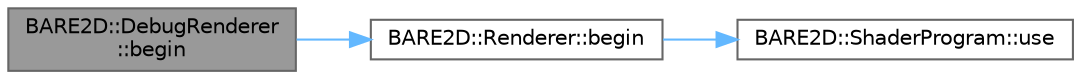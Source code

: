 digraph "BARE2D::DebugRenderer::begin"
{
 // INTERACTIVE_SVG=YES
 // LATEX_PDF_SIZE
  bgcolor="transparent";
  edge [fontname=Helvetica,fontsize=10,labelfontname=Helvetica,labelfontsize=10];
  node [fontname=Helvetica,fontsize=10,shape=box,height=0.2,width=0.4];
  rankdir="LR";
  Node1 [label="BARE2D::DebugRenderer\l::begin",height=0.2,width=0.4,color="gray40", fillcolor="grey60", style="filled", fontcolor="black",tooltip="Clears the necessary vectors, etc. to prepare for draw() calls, etc."];
  Node1 -> Node2 [color="steelblue1",style="solid"];
  Node2 [label="BARE2D::Renderer::begin",height=0.2,width=0.4,color="grey40", fillcolor="white", style="filled",URL="$class_b_a_r_e2_d_1_1_renderer.html#a7b894142f30465231e74903f366cd70a",tooltip="Clears the necessary vectors, etc. to prepare for draw() calls, etc."];
  Node2 -> Node3 [color="steelblue1",style="solid"];
  Node3 [label="BARE2D::ShaderProgram::use",height=0.2,width=0.4,color="grey40", fillcolor="white", style="filled",URL="$class_b_a_r_e2_d_1_1_shader_program.html#a8687213986c6f5633887609e8169b24e",tooltip="Activates this shader program for the renderer to use."];
}

